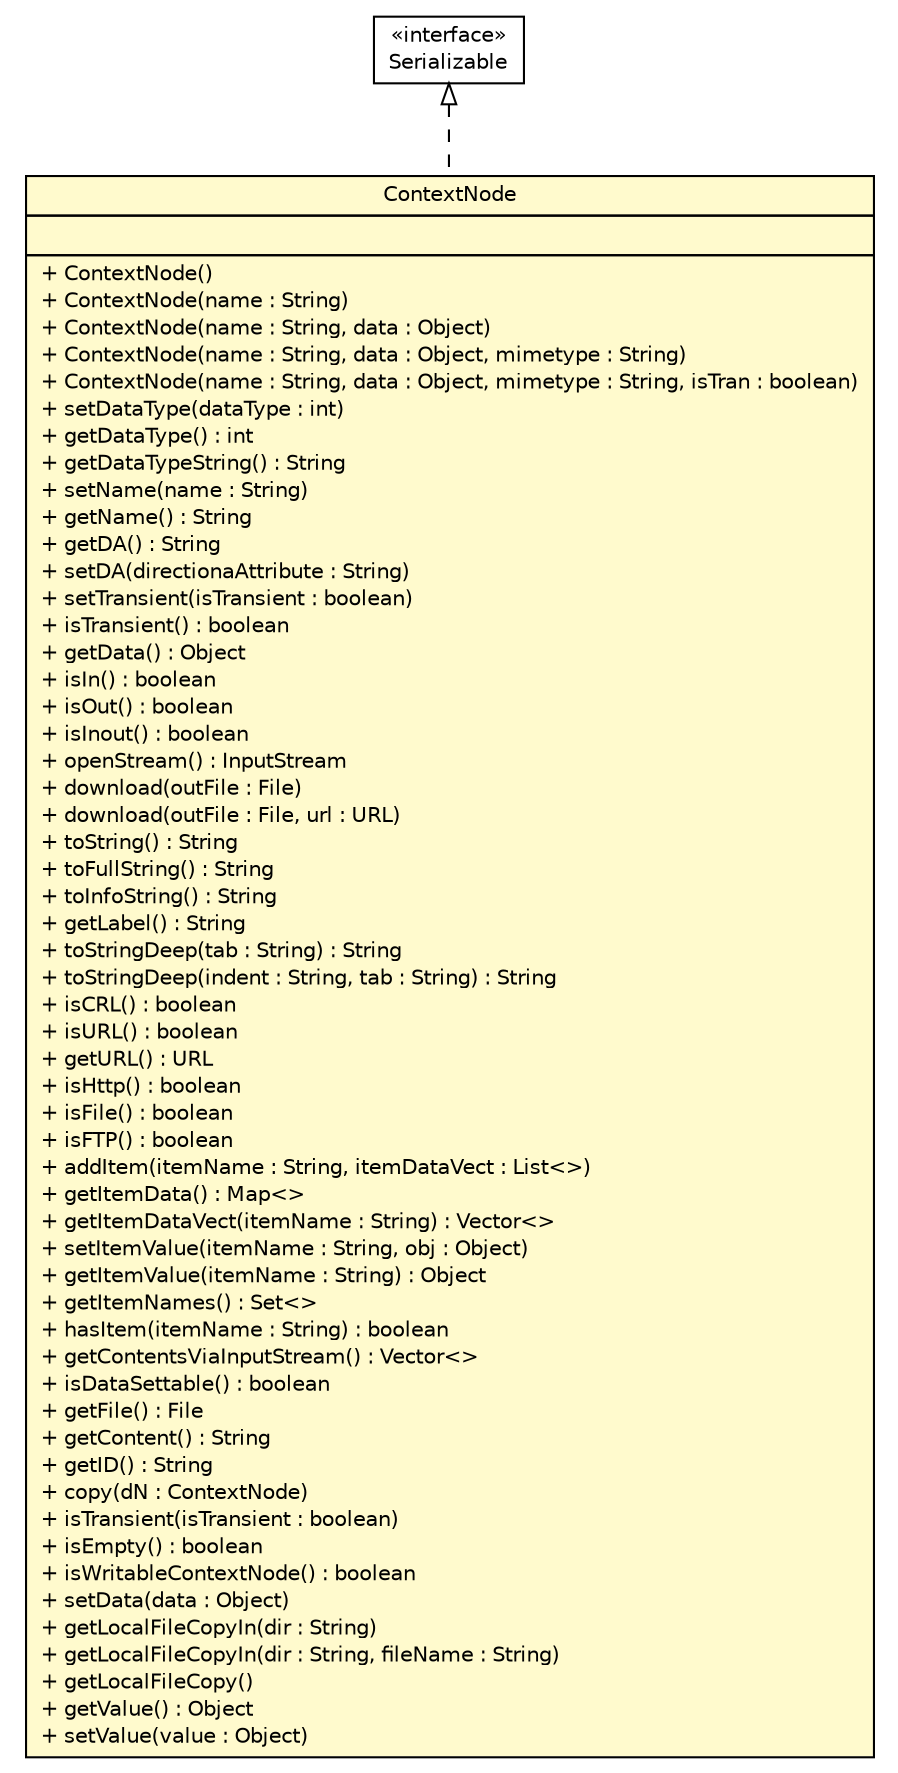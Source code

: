 #!/usr/local/bin/dot
#
# Class diagram 
# Generated by UMLGraph version R5_6 (http://www.umlgraph.org/)
#

digraph G {
	edge [fontname="Helvetica",fontsize=10,labelfontname="Helvetica",labelfontsize=10];
	node [fontname="Helvetica",fontsize=10,shape=plaintext];
	nodesep=0.25;
	ranksep=0.5;
	// sorcer.core.context.node.ContextNode
	c148339 [label=<<table title="sorcer.core.context.node.ContextNode" border="0" cellborder="1" cellspacing="0" cellpadding="2" port="p" bgcolor="lemonChiffon" href="./ContextNode.html">
		<tr><td><table border="0" cellspacing="0" cellpadding="1">
<tr><td align="center" balign="center"> ContextNode </td></tr>
		</table></td></tr>
		<tr><td><table border="0" cellspacing="0" cellpadding="1">
<tr><td align="left" balign="left">  </td></tr>
		</table></td></tr>
		<tr><td><table border="0" cellspacing="0" cellpadding="1">
<tr><td align="left" balign="left"> + ContextNode() </td></tr>
<tr><td align="left" balign="left"> + ContextNode(name : String) </td></tr>
<tr><td align="left" balign="left"> + ContextNode(name : String, data : Object) </td></tr>
<tr><td align="left" balign="left"> + ContextNode(name : String, data : Object, mimetype : String) </td></tr>
<tr><td align="left" balign="left"> + ContextNode(name : String, data : Object, mimetype : String, isTran : boolean) </td></tr>
<tr><td align="left" balign="left"> + setDataType(dataType : int) </td></tr>
<tr><td align="left" balign="left"> + getDataType() : int </td></tr>
<tr><td align="left" balign="left"> + getDataTypeString() : String </td></tr>
<tr><td align="left" balign="left"> + setName(name : String) </td></tr>
<tr><td align="left" balign="left"> + getName() : String </td></tr>
<tr><td align="left" balign="left"> + getDA() : String </td></tr>
<tr><td align="left" balign="left"> + setDA(directionaAttribute : String) </td></tr>
<tr><td align="left" balign="left"> + setTransient(isTransient : boolean) </td></tr>
<tr><td align="left" balign="left"> + isTransient() : boolean </td></tr>
<tr><td align="left" balign="left"> + getData() : Object </td></tr>
<tr><td align="left" balign="left"> + isIn() : boolean </td></tr>
<tr><td align="left" balign="left"> + isOut() : boolean </td></tr>
<tr><td align="left" balign="left"> + isInout() : boolean </td></tr>
<tr><td align="left" balign="left"> + openStream() : InputStream </td></tr>
<tr><td align="left" balign="left"> + download(outFile : File) </td></tr>
<tr><td align="left" balign="left"> + download(outFile : File, url : URL) </td></tr>
<tr><td align="left" balign="left"> + toString() : String </td></tr>
<tr><td align="left" balign="left"> + toFullString() : String </td></tr>
<tr><td align="left" balign="left"> + toInfoString() : String </td></tr>
<tr><td align="left" balign="left"> + getLabel() : String </td></tr>
<tr><td align="left" balign="left"> + toStringDeep(tab : String) : String </td></tr>
<tr><td align="left" balign="left"> + toStringDeep(indent : String, tab : String) : String </td></tr>
<tr><td align="left" balign="left"> + isCRL() : boolean </td></tr>
<tr><td align="left" balign="left"> + isURL() : boolean </td></tr>
<tr><td align="left" balign="left"> + getURL() : URL </td></tr>
<tr><td align="left" balign="left"> + isHttp() : boolean </td></tr>
<tr><td align="left" balign="left"> + isFile() : boolean </td></tr>
<tr><td align="left" balign="left"> + isFTP() : boolean </td></tr>
<tr><td align="left" balign="left"> + addItem(itemName : String, itemDataVect : List&lt;&gt;) </td></tr>
<tr><td align="left" balign="left"> + getItemData() : Map&lt;&gt; </td></tr>
<tr><td align="left" balign="left"> + getItemDataVect(itemName : String) : Vector&lt;&gt; </td></tr>
<tr><td align="left" balign="left"> + setItemValue(itemName : String, obj : Object) </td></tr>
<tr><td align="left" balign="left"> + getItemValue(itemName : String) : Object </td></tr>
<tr><td align="left" balign="left"> + getItemNames() : Set&lt;&gt; </td></tr>
<tr><td align="left" balign="left"> + hasItem(itemName : String) : boolean </td></tr>
<tr><td align="left" balign="left"> + getContentsViaInputStream() : Vector&lt;&gt; </td></tr>
<tr><td align="left" balign="left"> + isDataSettable() : boolean </td></tr>
<tr><td align="left" balign="left"> + getFile() : File </td></tr>
<tr><td align="left" balign="left"> + getContent() : String </td></tr>
<tr><td align="left" balign="left"> + getID() : String </td></tr>
<tr><td align="left" balign="left"> + copy(dN : ContextNode) </td></tr>
<tr><td align="left" balign="left"> + isTransient(isTransient : boolean) </td></tr>
<tr><td align="left" balign="left"> + isEmpty() : boolean </td></tr>
<tr><td align="left" balign="left"> + isWritableContextNode() : boolean </td></tr>
<tr><td align="left" balign="left"> + setData(data : Object) </td></tr>
<tr><td align="left" balign="left"> + getLocalFileCopyIn(dir : String) </td></tr>
<tr><td align="left" balign="left"> + getLocalFileCopyIn(dir : String, fileName : String) </td></tr>
<tr><td align="left" balign="left"> + getLocalFileCopy() </td></tr>
<tr><td align="left" balign="left"> + getValue() : Object </td></tr>
<tr><td align="left" balign="left"> + setValue(value : Object) </td></tr>
		</table></td></tr>
		</table>>, URL="./ContextNode.html", fontname="Helvetica", fontcolor="black", fontsize=10.0];
	//sorcer.core.context.node.ContextNode implements java.io.Serializable
	c148839:p -> c148339:p [dir=back,arrowtail=empty,style=dashed];
	// java.io.Serializable
	c148839 [label=<<table title="java.io.Serializable" border="0" cellborder="1" cellspacing="0" cellpadding="2" port="p" href="http://docs.oracle.com/javase/7/docs/api/java/io/Serializable.html">
		<tr><td><table border="0" cellspacing="0" cellpadding="1">
<tr><td align="center" balign="center"> &#171;interface&#187; </td></tr>
<tr><td align="center" balign="center"> Serializable </td></tr>
		</table></td></tr>
		</table>>, URL="http://docs.oracle.com/javase/7/docs/api/java/io/Serializable.html", fontname="Helvetica", fontcolor="black", fontsize=10.0];
}


